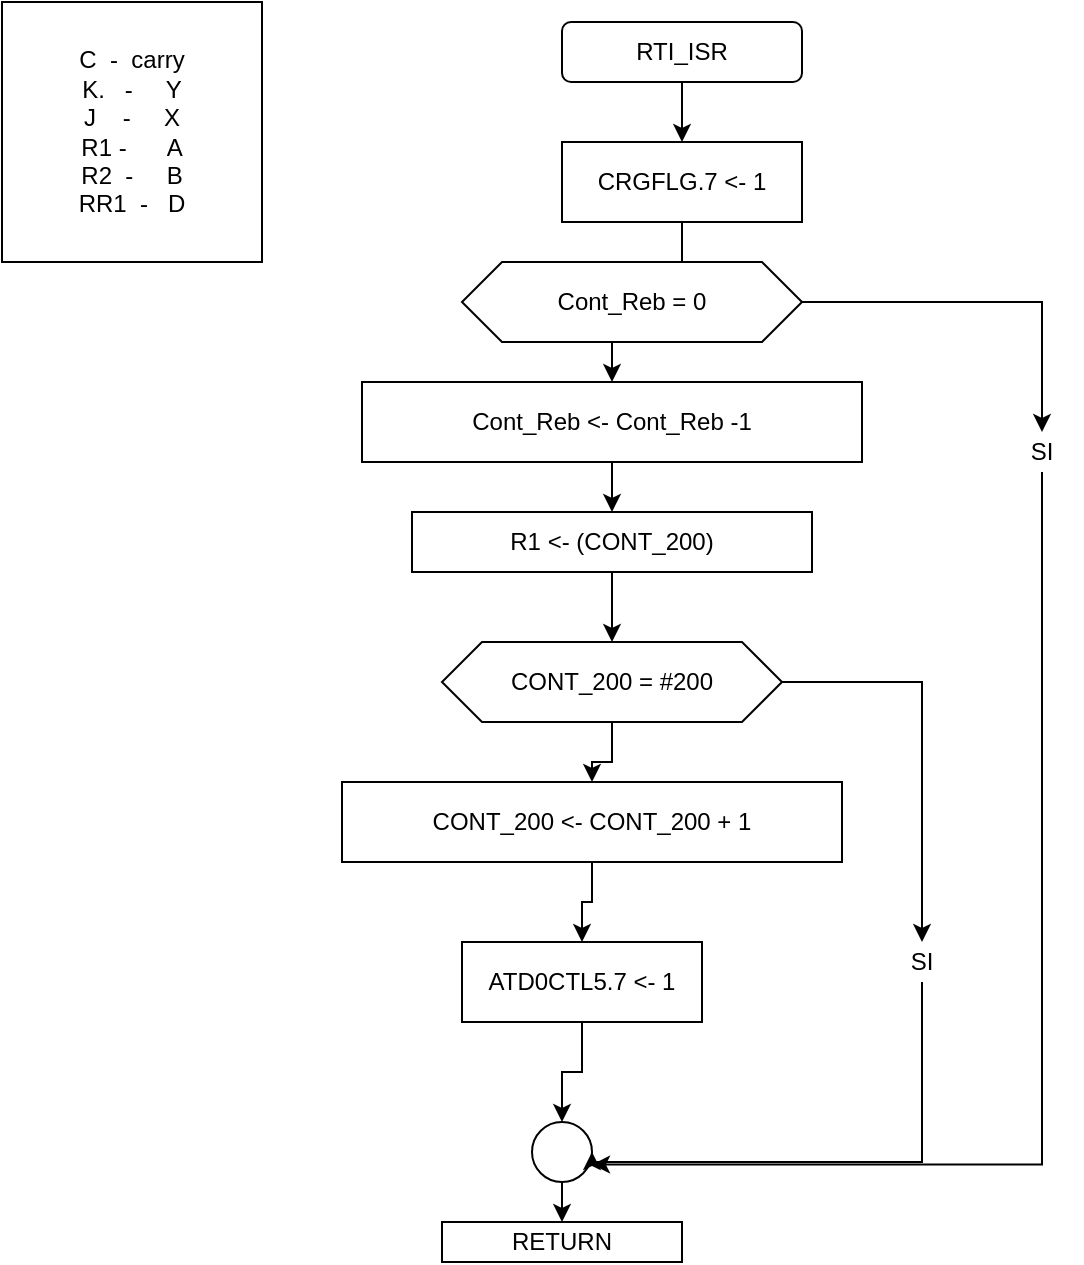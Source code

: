 <mxfile version="14.4.3" type="device"><diagram id="Vap7VGlmj7mA0fxkvcFt" name="Page-1"><mxGraphModel dx="1252" dy="672" grid="1" gridSize="10" guides="1" tooltips="1" connect="1" arrows="1" fold="1" page="1" pageScale="1" pageWidth="850" pageHeight="1100" math="0" shadow="0"><root><mxCell id="0"/><mxCell id="1" parent="0"/><mxCell id="mARzQ-WPaSmC9xW1_njs-18" style="edgeStyle=orthogonalEdgeStyle;rounded=0;orthogonalLoop=1;jettySize=auto;html=1;exitX=0.5;exitY=1;exitDx=0;exitDy=0;entryX=0.5;entryY=0;entryDx=0;entryDy=0;" parent="1" source="mARzQ-WPaSmC9xW1_njs-1" target="mARzQ-WPaSmC9xW1_njs-2" edge="1"><mxGeometry relative="1" as="geometry"><mxPoint x="370" y="340" as="targetPoint"/></mxGeometry></mxCell><mxCell id="mARzQ-WPaSmC9xW1_njs-1" value="RTI_ISR" style="rounded=1;whiteSpace=wrap;html=1;" parent="1" vertex="1"><mxGeometry x="310" y="290" width="120" height="30" as="geometry"/></mxCell><mxCell id="mARzQ-WPaSmC9xW1_njs-20" style="edgeStyle=orthogonalEdgeStyle;rounded=0;orthogonalLoop=1;jettySize=auto;html=1;exitX=0.5;exitY=1;exitDx=0;exitDy=0;entryX=0.5;entryY=0;entryDx=0;entryDy=0;" parent="1" source="mARzQ-WPaSmC9xW1_njs-2" target="mARzQ-WPaSmC9xW1_njs-3" edge="1"><mxGeometry relative="1" as="geometry"/></mxCell><mxCell id="mARzQ-WPaSmC9xW1_njs-2" value="CRGFLG.7 &amp;lt;- 1&lt;br&gt;" style="rounded=0;whiteSpace=wrap;html=1;" parent="1" vertex="1"><mxGeometry x="310" y="350" width="120" height="40" as="geometry"/></mxCell><mxCell id="A_TIQZNvga1ebKbuHN-j-3" style="edgeStyle=orthogonalEdgeStyle;rounded=0;orthogonalLoop=1;jettySize=auto;html=1;exitX=0.5;exitY=1;exitDx=0;exitDy=0;" edge="1" parent="1" source="mARzQ-WPaSmC9xW1_njs-3" target="A_TIQZNvga1ebKbuHN-j-1"><mxGeometry relative="1" as="geometry"/></mxCell><mxCell id="mARzQ-WPaSmC9xW1_njs-3" value="Cont_Reb&amp;nbsp;&amp;lt;-&amp;nbsp;Cont_Reb&amp;nbsp;-1" style="rounded=0;whiteSpace=wrap;html=1;" parent="1" vertex="1"><mxGeometry x="210" y="470" width="250" height="40" as="geometry"/></mxCell><mxCell id="mARzQ-WPaSmC9xW1_njs-9" value="C &amp;nbsp;- &amp;nbsp;carry&lt;br&gt;K. &amp;nbsp; - &amp;nbsp; &amp;nbsp; Y&lt;br&gt;J &amp;nbsp; &amp;nbsp;- &amp;nbsp; &amp;nbsp; X&lt;br&gt;R1 - &amp;nbsp; &amp;nbsp; &amp;nbsp;A&lt;br&gt;R2 &amp;nbsp;- &amp;nbsp; &amp;nbsp; B&lt;br&gt;RR1 &amp;nbsp;- &amp;nbsp; D" style="whiteSpace=wrap;html=1;aspect=fixed;" parent="1" vertex="1"><mxGeometry x="30" y="280" width="130" height="130" as="geometry"/></mxCell><mxCell id="mARzQ-WPaSmC9xW1_njs-55" style="edgeStyle=orthogonalEdgeStyle;rounded=0;orthogonalLoop=1;jettySize=auto;html=1;exitX=1;exitY=0.5;exitDx=0;exitDy=0;" parent="1" source="mARzQ-WPaSmC9xW1_njs-39" target="mARzQ-WPaSmC9xW1_njs-53" edge="1"><mxGeometry relative="1" as="geometry"><Array as="points"><mxPoint x="550" y="430"/></Array></mxGeometry></mxCell><mxCell id="mARzQ-WPaSmC9xW1_njs-39" value="Cont_Reb = 0" style="shape=hexagon;perimeter=hexagonPerimeter2;whiteSpace=wrap;html=1;fixedSize=1;" parent="1" vertex="1"><mxGeometry x="260" y="410" width="170" height="40" as="geometry"/></mxCell><mxCell id="mARzQ-WPaSmC9xW1_njs-47" style="edgeStyle=orthogonalEdgeStyle;rounded=0;orthogonalLoop=1;jettySize=auto;html=1;exitX=0.5;exitY=1;exitDx=0;exitDy=0;entryX=0.5;entryY=0;entryDx=0;entryDy=0;" parent="1" source="mARzQ-WPaSmC9xW1_njs-40" target="mARzQ-WPaSmC9xW1_njs-42" edge="1"><mxGeometry relative="1" as="geometry"/></mxCell><mxCell id="mARzQ-WPaSmC9xW1_njs-40" value="" style="ellipse;whiteSpace=wrap;html=1;aspect=fixed;" parent="1" vertex="1"><mxGeometry x="295" y="840" width="30" height="30" as="geometry"/></mxCell><mxCell id="mARzQ-WPaSmC9xW1_njs-42" value="RETURN" style="rounded=0;whiteSpace=wrap;html=1;" parent="1" vertex="1"><mxGeometry x="250" y="890" width="120" height="20" as="geometry"/></mxCell><mxCell id="mARzQ-WPaSmC9xW1_njs-56" style="edgeStyle=orthogonalEdgeStyle;rounded=0;orthogonalLoop=1;jettySize=auto;html=1;exitX=0.5;exitY=1;exitDx=0;exitDy=0;entryX=1;entryY=0.71;entryDx=0;entryDy=0;entryPerimeter=0;" parent="1" source="mARzQ-WPaSmC9xW1_njs-53" target="mARzQ-WPaSmC9xW1_njs-40" edge="1"><mxGeometry relative="1" as="geometry"/></mxCell><mxCell id="mARzQ-WPaSmC9xW1_njs-53" value="SI" style="text;html=1;strokeColor=none;fillColor=none;align=center;verticalAlign=middle;whiteSpace=wrap;rounded=0;" parent="1" vertex="1"><mxGeometry x="530" y="495" width="40" height="20" as="geometry"/></mxCell><mxCell id="WxNoaX4xc2124oCDeqbr-11" style="edgeStyle=orthogonalEdgeStyle;rounded=0;orthogonalLoop=1;jettySize=auto;html=1;exitX=0.5;exitY=1;exitDx=0;exitDy=0;" parent="1" edge="1"><mxGeometry relative="1" as="geometry"><mxPoint x="335" y="650" as="sourcePoint"/><mxPoint x="335" y="650" as="targetPoint"/></mxGeometry></mxCell><mxCell id="A_TIQZNvga1ebKbuHN-j-5" style="edgeStyle=orthogonalEdgeStyle;rounded=0;orthogonalLoop=1;jettySize=auto;html=1;exitX=0.5;exitY=1;exitDx=0;exitDy=0;" edge="1" parent="1" source="A_TIQZNvga1ebKbuHN-j-1" target="A_TIQZNvga1ebKbuHN-j-2"><mxGeometry relative="1" as="geometry"/></mxCell><mxCell id="A_TIQZNvga1ebKbuHN-j-1" value="R1 &amp;lt;- (CONT_200)" style="rounded=0;whiteSpace=wrap;html=1;" vertex="1" parent="1"><mxGeometry x="235" y="535" width="200" height="30" as="geometry"/></mxCell><mxCell id="A_TIQZNvga1ebKbuHN-j-7" style="edgeStyle=orthogonalEdgeStyle;rounded=0;orthogonalLoop=1;jettySize=auto;html=1;exitX=0.5;exitY=1;exitDx=0;exitDy=0;" edge="1" parent="1" source="A_TIQZNvga1ebKbuHN-j-2" target="A_TIQZNvga1ebKbuHN-j-6"><mxGeometry relative="1" as="geometry"/></mxCell><mxCell id="A_TIQZNvga1ebKbuHN-j-8" style="edgeStyle=orthogonalEdgeStyle;rounded=0;orthogonalLoop=1;jettySize=auto;html=1;exitX=1;exitY=0.5;exitDx=0;exitDy=0;" edge="1" parent="1" source="A_TIQZNvga1ebKbuHN-j-2" target="A_TIQZNvga1ebKbuHN-j-9"><mxGeometry relative="1" as="geometry"><mxPoint x="490" y="740" as="targetPoint"/></mxGeometry></mxCell><mxCell id="A_TIQZNvga1ebKbuHN-j-2" value="CONT_200 = #200" style="shape=hexagon;perimeter=hexagonPerimeter2;whiteSpace=wrap;html=1;fixedSize=1;" vertex="1" parent="1"><mxGeometry x="250" y="600" width="170" height="40" as="geometry"/></mxCell><mxCell id="A_TIQZNvga1ebKbuHN-j-12" style="edgeStyle=orthogonalEdgeStyle;rounded=0;orthogonalLoop=1;jettySize=auto;html=1;exitX=0.5;exitY=1;exitDx=0;exitDy=0;entryX=0.5;entryY=0;entryDx=0;entryDy=0;" edge="1" parent="1" source="A_TIQZNvga1ebKbuHN-j-6" target="A_TIQZNvga1ebKbuHN-j-11"><mxGeometry relative="1" as="geometry"/></mxCell><mxCell id="A_TIQZNvga1ebKbuHN-j-6" value="CONT_200&amp;nbsp;&amp;lt;-&amp;nbsp;CONT_200 + 1" style="rounded=0;whiteSpace=wrap;html=1;" vertex="1" parent="1"><mxGeometry x="200" y="670" width="250" height="40" as="geometry"/></mxCell><mxCell id="A_TIQZNvga1ebKbuHN-j-10" style="edgeStyle=orthogonalEdgeStyle;rounded=0;orthogonalLoop=1;jettySize=auto;html=1;exitX=0.5;exitY=1;exitDx=0;exitDy=0;entryX=1;entryY=0.5;entryDx=0;entryDy=0;" edge="1" parent="1" source="A_TIQZNvga1ebKbuHN-j-9" target="mARzQ-WPaSmC9xW1_njs-40"><mxGeometry relative="1" as="geometry"><Array as="points"><mxPoint x="490" y="860"/><mxPoint x="325" y="860"/></Array></mxGeometry></mxCell><mxCell id="A_TIQZNvga1ebKbuHN-j-9" value="SI" style="text;html=1;strokeColor=none;fillColor=none;align=center;verticalAlign=middle;whiteSpace=wrap;rounded=0;" vertex="1" parent="1"><mxGeometry x="470" y="750" width="40" height="20" as="geometry"/></mxCell><mxCell id="A_TIQZNvga1ebKbuHN-j-13" style="edgeStyle=orthogonalEdgeStyle;rounded=0;orthogonalLoop=1;jettySize=auto;html=1;exitX=0.5;exitY=1;exitDx=0;exitDy=0;" edge="1" parent="1" source="A_TIQZNvga1ebKbuHN-j-11" target="mARzQ-WPaSmC9xW1_njs-40"><mxGeometry relative="1" as="geometry"/></mxCell><mxCell id="A_TIQZNvga1ebKbuHN-j-11" value="ATD0CTL5.7 &amp;lt;- 1" style="rounded=0;whiteSpace=wrap;html=1;" vertex="1" parent="1"><mxGeometry x="260" y="750" width="120" height="40" as="geometry"/></mxCell></root></mxGraphModel></diagram></mxfile>